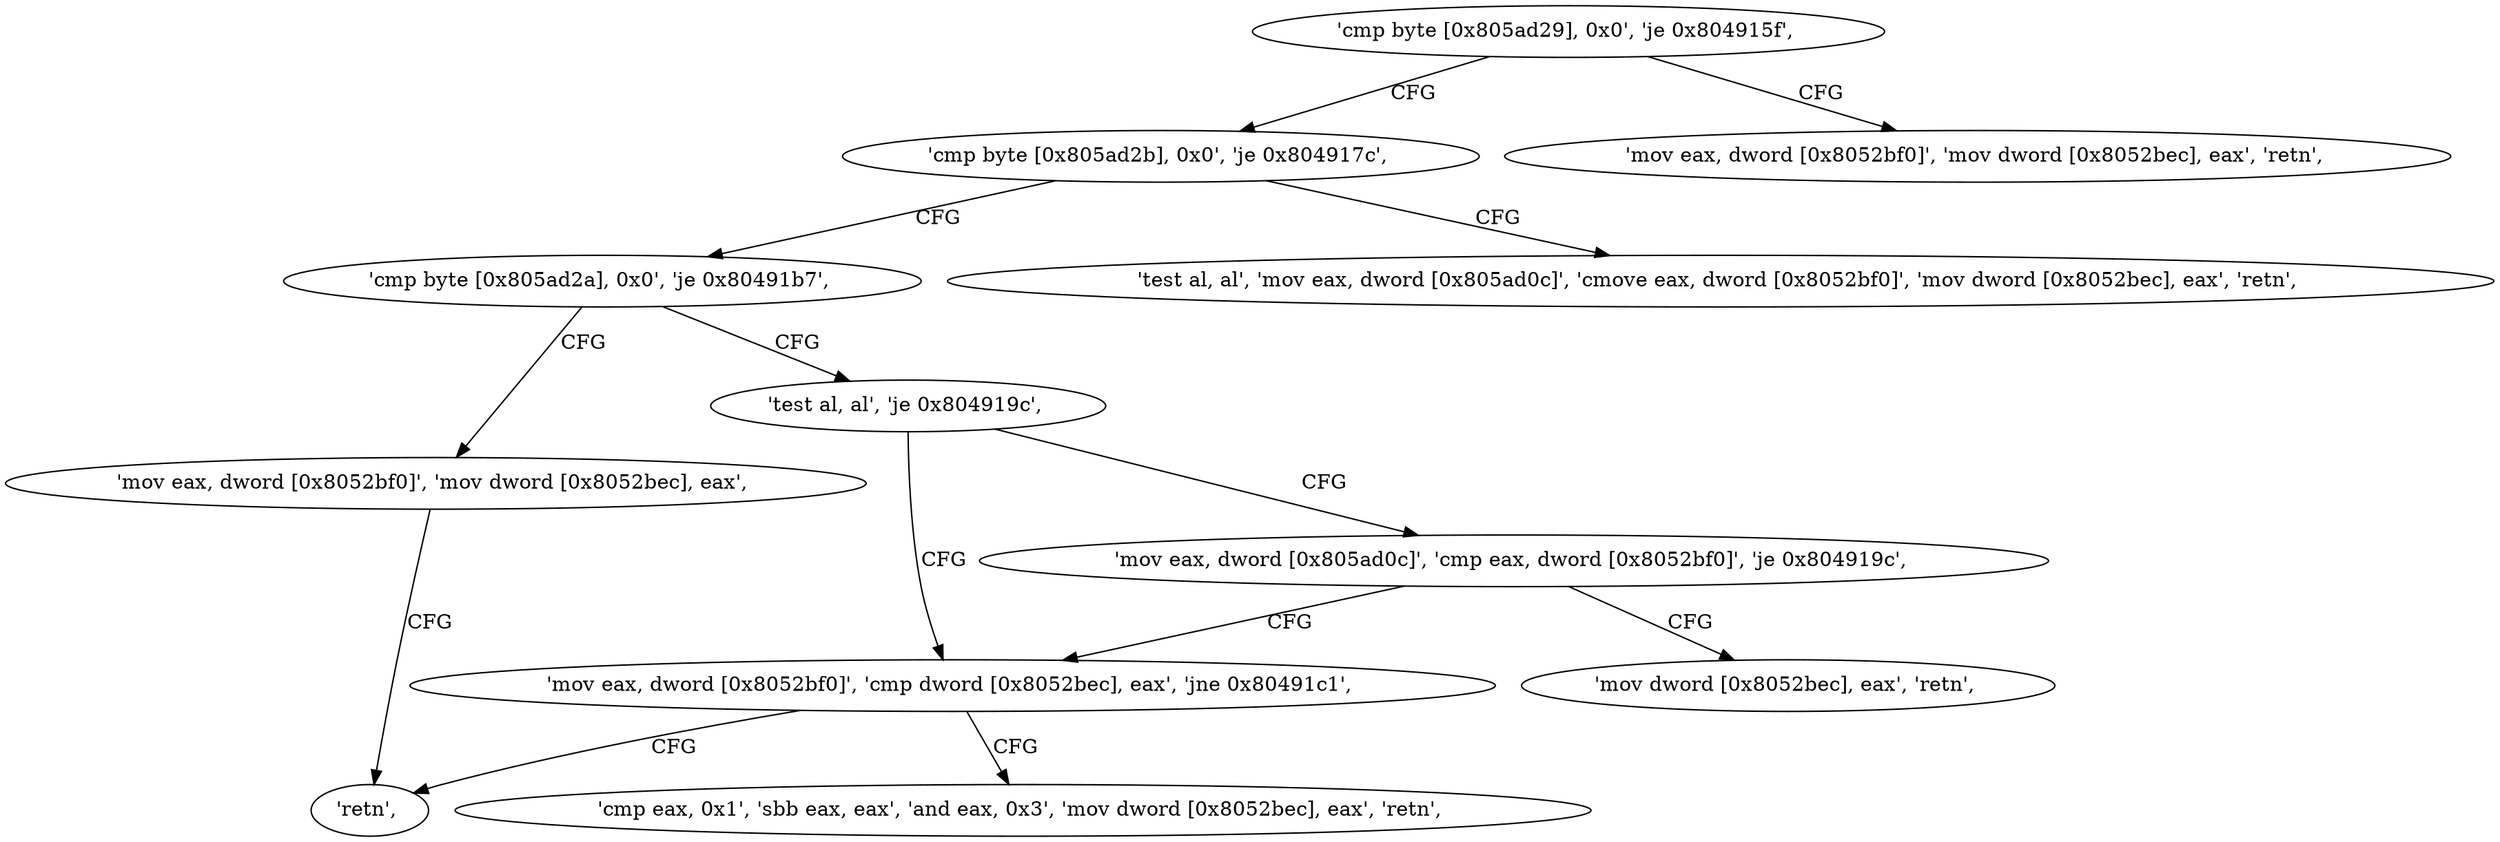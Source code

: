 digraph "func" {
"134517067" [label = "'cmp byte [0x805ad29], 0x0', 'je 0x804915f', " ]
"134517087" [label = "'cmp byte [0x805ad2b], 0x0', 'je 0x804917c', " ]
"134517076" [label = "'mov eax, dword [0x8052bf0]', 'mov dword [0x8052bec], eax', 'retn', " ]
"134517116" [label = "'cmp byte [0x805ad2a], 0x0', 'je 0x80491b7', " ]
"134517096" [label = "'test al, al', 'mov eax, dword [0x805ad0c]', 'cmove eax, dword [0x8052bf0]', 'mov dword [0x8052bec], eax', 'retn', " ]
"134517175" [label = "'mov eax, dword [0x8052bf0]', 'mov dword [0x8052bec], eax', " ]
"134517125" [label = "'test al, al', 'je 0x804919c', " ]
"134517185" [label = "'retn', " ]
"134517148" [label = "'mov eax, dword [0x8052bf0]', 'cmp dword [0x8052bec], eax', 'jne 0x80491c1', " ]
"134517129" [label = "'mov eax, dword [0x805ad0c]', 'cmp eax, dword [0x8052bf0]', 'je 0x804919c', " ]
"134517161" [label = "'cmp eax, 0x1', 'sbb eax, eax', 'and eax, 0x3', 'mov dword [0x8052bec], eax', 'retn', " ]
"134517142" [label = "'mov dword [0x8052bec], eax', 'retn', " ]
"134517067" -> "134517087" [ label = "CFG" ]
"134517067" -> "134517076" [ label = "CFG" ]
"134517087" -> "134517116" [ label = "CFG" ]
"134517087" -> "134517096" [ label = "CFG" ]
"134517116" -> "134517175" [ label = "CFG" ]
"134517116" -> "134517125" [ label = "CFG" ]
"134517175" -> "134517185" [ label = "CFG" ]
"134517125" -> "134517148" [ label = "CFG" ]
"134517125" -> "134517129" [ label = "CFG" ]
"134517148" -> "134517185" [ label = "CFG" ]
"134517148" -> "134517161" [ label = "CFG" ]
"134517129" -> "134517148" [ label = "CFG" ]
"134517129" -> "134517142" [ label = "CFG" ]
}
